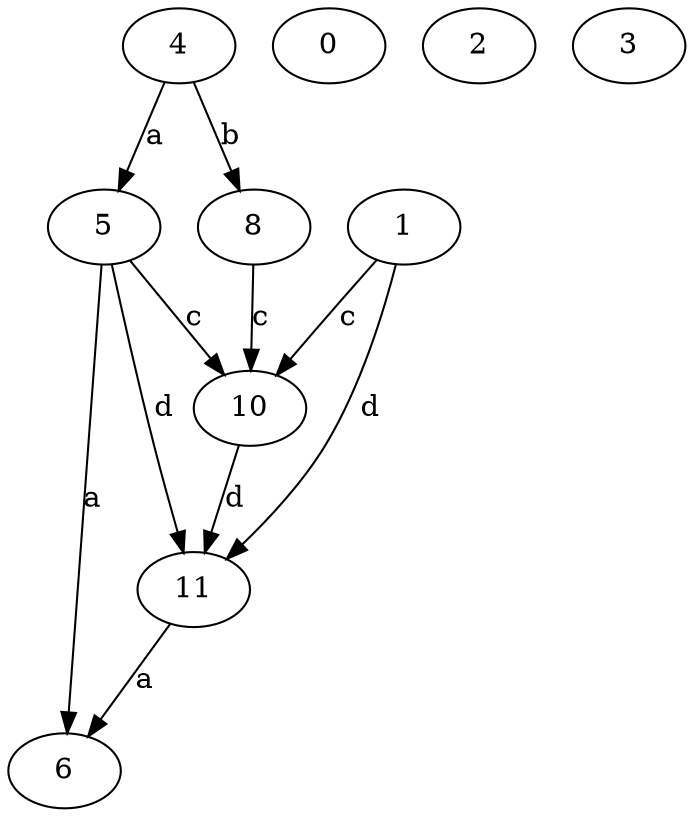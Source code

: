 strict digraph  {
4;
0;
1;
5;
2;
6;
8;
3;
10;
11;
4 -> 5  [label=a];
4 -> 8  [label=b];
1 -> 10  [label=c];
1 -> 11  [label=d];
5 -> 6  [label=a];
5 -> 10  [label=c];
5 -> 11  [label=d];
8 -> 10  [label=c];
10 -> 11  [label=d];
11 -> 6  [label=a];
}
